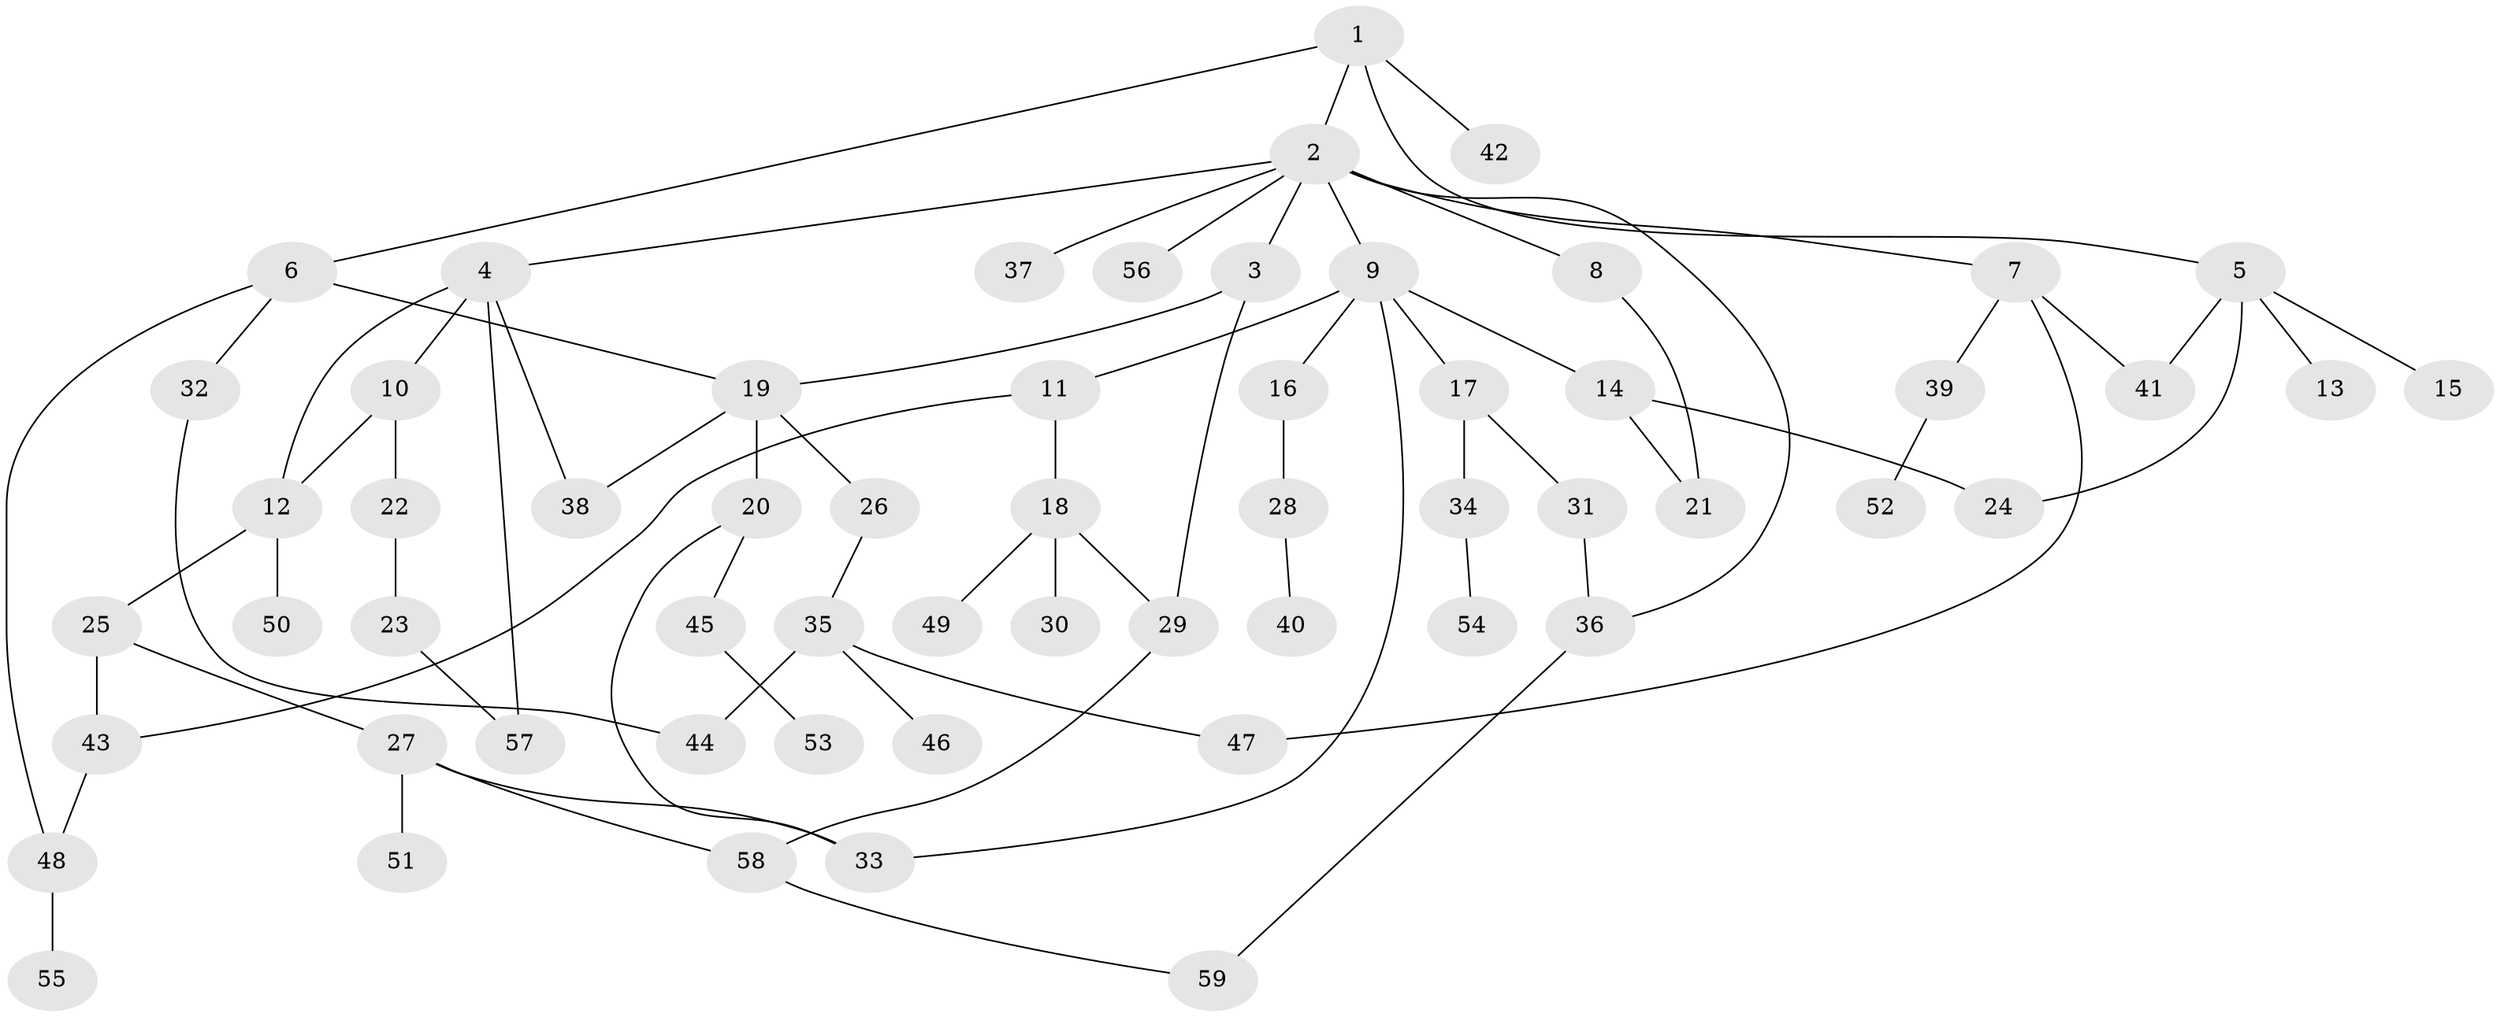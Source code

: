 // coarse degree distribution, {3: 0.23333333333333334, 7: 0.06666666666666667, 2: 0.23333333333333334, 4: 0.23333333333333334, 1: 0.2, 5: 0.03333333333333333}
// Generated by graph-tools (version 1.1) at 2025/36/03/04/25 23:36:07]
// undirected, 59 vertices, 75 edges
graph export_dot {
  node [color=gray90,style=filled];
  1;
  2;
  3;
  4;
  5;
  6;
  7;
  8;
  9;
  10;
  11;
  12;
  13;
  14;
  15;
  16;
  17;
  18;
  19;
  20;
  21;
  22;
  23;
  24;
  25;
  26;
  27;
  28;
  29;
  30;
  31;
  32;
  33;
  34;
  35;
  36;
  37;
  38;
  39;
  40;
  41;
  42;
  43;
  44;
  45;
  46;
  47;
  48;
  49;
  50;
  51;
  52;
  53;
  54;
  55;
  56;
  57;
  58;
  59;
  1 -- 2;
  1 -- 5;
  1 -- 6;
  1 -- 42;
  2 -- 3;
  2 -- 4;
  2 -- 7;
  2 -- 8;
  2 -- 9;
  2 -- 37;
  2 -- 56;
  2 -- 36;
  3 -- 19;
  3 -- 29;
  4 -- 10;
  4 -- 12;
  4 -- 38;
  4 -- 57;
  5 -- 13;
  5 -- 15;
  5 -- 24;
  5 -- 41;
  6 -- 19;
  6 -- 32;
  6 -- 48;
  7 -- 39;
  7 -- 41;
  7 -- 47;
  8 -- 21;
  9 -- 11;
  9 -- 14;
  9 -- 16;
  9 -- 17;
  9 -- 33;
  10 -- 22;
  10 -- 12;
  11 -- 18;
  11 -- 43;
  12 -- 25;
  12 -- 50;
  14 -- 21;
  14 -- 24;
  16 -- 28;
  17 -- 31;
  17 -- 34;
  18 -- 29;
  18 -- 30;
  18 -- 49;
  19 -- 20;
  19 -- 26;
  19 -- 38;
  20 -- 45;
  20 -- 33;
  22 -- 23;
  23 -- 57;
  25 -- 27;
  25 -- 43;
  26 -- 35;
  27 -- 51;
  27 -- 58;
  27 -- 33;
  28 -- 40;
  29 -- 58;
  31 -- 36;
  32 -- 44;
  34 -- 54;
  35 -- 44;
  35 -- 46;
  35 -- 47;
  36 -- 59;
  39 -- 52;
  43 -- 48;
  45 -- 53;
  48 -- 55;
  58 -- 59;
}
